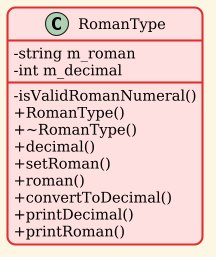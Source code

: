 @startuml class
!theme sunlust
skinparam ClassAttributeIconSize 0
class RomanType {
    - string m_roman
    - int m_decimal
    - isValidRomanNumeral()
    + RomanType()
    + ~RomanType()
    + decimal()
    + setRoman()
    + roman()
    + convertToDecimal()
    + printDecimal()
    + printRoman()

}

@enduml
